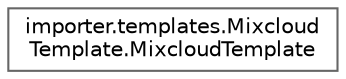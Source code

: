 digraph "Graphical Class Hierarchy"
{
 // LATEX_PDF_SIZE
  bgcolor="transparent";
  edge [fontname=Helvetica,fontsize=10,labelfontname=Helvetica,labelfontsize=10];
  node [fontname=Helvetica,fontsize=10,shape=box,height=0.2,width=0.4];
  rankdir="LR";
  Node0 [id="Node000000",label="importer.templates.Mixcloud\lTemplate.MixcloudTemplate",height=0.2,width=0.4,color="grey40", fillcolor="white", style="filled",URL="$classimporter_1_1templates_1_1_mixcloud_template_1_1_mixcloud_template.html",tooltip=" "];
}
